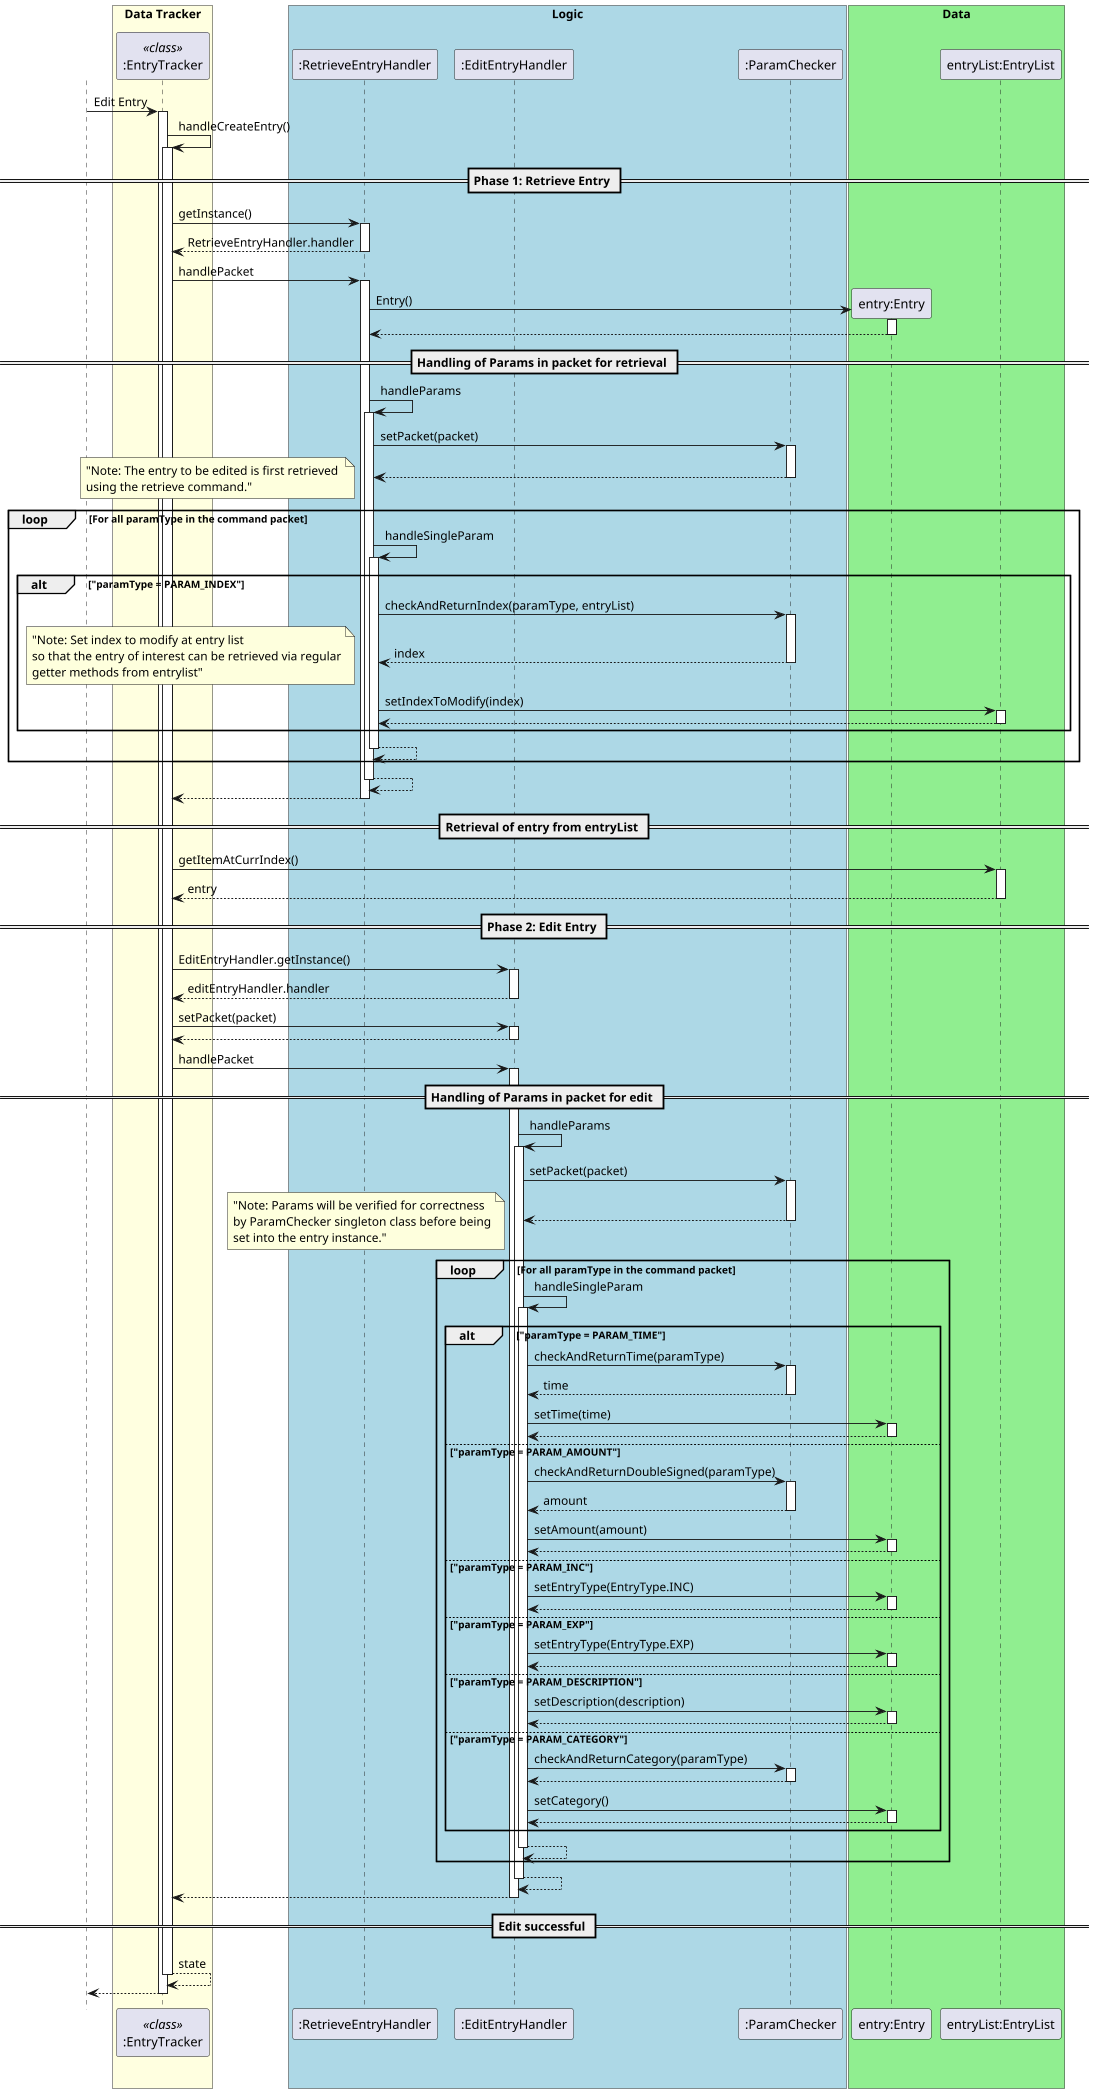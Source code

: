 @startuml
autoactivate on
scale 1094 width
skinparam shadowing false
skinparam sequence {
ActorBorderColor white

ActorBackgroundColor white
ActorFontColor white
ActorFontSize 17
ActorFontName ""
}

actor User

box "Data Tracker" #LightYellow
participant ":EntryTracker" as entryTracker <<class>>
endBox

box "Logic" #LightBlue
participant ":RetrieveEntryHandler"
participant ":EditEntryHandler"
participant ":ParamChecker"
endBox

box "Data" #LightGreen
participant "entry:Entry"
participant "entryList:EntryList"
endBox

User -> entryTracker: Edit Entry

entryTracker ->entryTracker: handleCreateEntry()
    == Phase 1: Retrieve Entry ==
   entryTracker-> ":RetrieveEntryHandler" : getInstance()
    return RetrieveEntryHandler.handler

       entryTracker-> ":RetrieveEntryHandler" : handlePacket

            create "entry:Entry"
            ":RetrieveEntryHandler" -> "entry:Entry" : Entry()
            return
            == Handling of Params in packet for retrieval ==
            ":RetrieveEntryHandler" -> ":RetrieveEntryHandler" : handleParams
                ":RetrieveEntryHandler" -> ":ParamChecker" : setPacket(packet)
                return
                loop For all paramType in the command packet
                    note left: "Note: The entry to be edited is first retrieved \nusing the retrieve command."
                    ":RetrieveEntryHandler" -> ":RetrieveEntryHandler" : handleSingleParam
                        alt "paramType = PARAM_INDEX"
                            ":RetrieveEntryHandler" ->":ParamChecker": checkAndReturnIndex(paramType, entryList)
                            return index
                            note left: "Note: Set index to modify at entry list\nso that the entry of interest can be retrieved via regular\ngetter methods from entrylist"
                            ":RetrieveEntryHandler" -> "entryList:EntryList" : setIndexToModify(index)
                            return
                        end
                    return
                end
            return
       return

    == Retrieval of entry from entryList ==
    entryTracker -> "entryList:EntryList" : getItemAtCurrIndex()
    return entry

    == Phase 2: Edit Entry ==
       entryTracker-> ":EditEntryHandler" : EditEntryHandler.getInstance()
        return editEntryHandler.handler
        entryTracker -> ":EditEntryHandler" : setPacket(packet)
        return
        entryTracker -> ":EditEntryHandler" : handlePacket

        == Handling of Params in packet for edit ==
        ":EditEntryHandler" -> ":EditEntryHandler" : handleParams
            ":EditEntryHandler" -> ":ParamChecker" : setPacket(packet)
            return
            loop For all paramType in the command packet
                note left: "Note: Params will be verified for correctness\nby ParamChecker singleton class before being\nset into the entry instance."
                ":EditEntryHandler" -> ":EditEntryHandler" : handleSingleParam
                    alt "paramType = PARAM_TIME"
                        ":EditEntryHandler" ->":ParamChecker": checkAndReturnTime(paramType)
                        return time
                        ":EditEntryHandler" -> "entry:Entry" : setTime(time)
                        return
                    else "paramType = PARAM_AMOUNT"
                        ":EditEntryHandler" ->":ParamChecker": checkAndReturnDoubleSigned(paramType)
                        return amount
                        ":EditEntryHandler" -> "entry:Entry" : setAmount(amount)
                        return
                    else "paramType = PARAM_INC"
                        ":EditEntryHandler" -> "entry:Entry" : setEntryType(EntryType.INC)
                        return
                    else "paramType = PARAM_EXP"
                        ":EditEntryHandler" -> "entry:Entry" : setEntryType(EntryType.EXP)
                        return
                    else "paramType = PARAM_DESCRIPTION"
                        ":EditEntryHandler" -> "entry:Entry" : setDescription(description)
                        return
                    else "paramType = PARAM_CATEGORY"
                        ":EditEntryHandler" ->":ParamChecker": checkAndReturnCategory(paramType)
                        return
                        ":EditEntryHandler" -> "entry:Entry" : setCategory()
                        return
                    end
                return
            end
        return
   return
   == Edit successful ==
return state
return

@enduml

@startuml
autoactivate on
scale 1094 width
skinparam shadowing false
skinparam sequence {
ActorBorderColor white

ActorBackgroundColor white
ActorFontColor white
ActorFontSize 17
ActorFontName ""
}

actor User

box "Data Tracker" #LightYellow
participant entryTracker as entryTracker <<class>>
endBox

box "Logic" #LightBlue
participant ":RetrieveEntryHandler"
participant ":EditEntryHandler"
participant ":ParamChecker"
endBox

box "Data" #LightGreen
participant "entry:Entry"
participant "entryList:EntryList"
endBox

User -> entryTracker: Edit Entry

entryTracker ->entryTracker: handleCreateEntry()
    == Phase 1: Retrieve Entry ==
   entryTracker-> ":RetrieveEntryHandler" : getInstance()
    return handler

       entryTracker-> ":RetrieveEntryHandler" : handlePacket
            ref over entryTracker, ":RetrieveEntryHandler", ":ParamChecker","entryList:EntryList" : handlePacket (Phase 1) 

       return

    == Retrieval of entry from entryList ==
    entryTracker -> "entryList:EntryList" : getItemAtCurrIndex()
    return entry

    == Phase 2: Edit Entry ==
       entryTracker-> ":EditEntryHandler" : getInstance()
        return handler
        entryTracker -> ":EditEntryHandler" : setPacket(packet)
        return
        entryTracker -> ":EditEntryHandler" : handlePacket
                        ref over entryTracker, ":RetrieveEntryHandler", ":ParamChecker","entryList:EntryList" : handlePacket (Phase 2) 
       
        return
   == Edit successful ==
   return
return 


@enduml


@startuml
autoactivate on
scale 1094 width
skinparam shadowing false
skinparam sequence {
ActorBorderColor white

ActorBackgroundColor white
ActorFontColor white
ActorFontSize 17
ActorFontName ""
}



box "Data Tracker" #LightYellow
participant ":EntryTracker" as entryTracker <<class>>
endBox

box "Logic" #LightBlue
participant ":RetrieveEntryHandler"
participant ":ParamChecker"
endBox

box "Data" #LightGreen
participant "entryList:EntryList"
endBox
group "sd [handlePacket (Phase 1)]"
       entryTracker-> ":RetrieveEntryHandler" : handlePacket

            == Handling of Params in packet \nfor retrieval ==
            ":RetrieveEntryHandler" -> ":RetrieveEntryHandler" : handleParams
                ":RetrieveEntryHandler" -> ":ParamChecker" : setPacket(packet)
                return
                loop For all paramType in the command packet
                    note left: "Note: The entry to be edited is first retrieved \nusing the retrieve command."
                    ":RetrieveEntryHandler" -> ":RetrieveEntryHandler" : handleSingleParam
                        alt "paramType = PARAM_INDEX"
                            ":RetrieveEntryHandler" ->":ParamChecker": checkAndReturnIndex(paramType, entryList.getItems())
                            return index
                            note left: "Note: Set index to modify at entry list\nso that the entry of interest can be retrieved \nvia regular getter methods from entrylist"
                            ":RetrieveEntryHandler" -> "entryList:EntryList" : setIndexToModify(index)
                            return
                        end
                    return
                end
            return
       return
end
@enduml

@startuml
autoactivate on
scale 1094 width
skinparam shadowing false
skinparam sequence {
ActorBorderColor white

ActorBackgroundColor white
ActorFontColor white
ActorFontSize 17
ActorFontName ""
}

box "Data Tracker" #LightYellow
participant ":EntryTracker" as entryTracker <<class>>
endBox

box "Logic" #LightBlue
participant ":EditEntryHandler"
participant ":ParamChecker"
endBox

box "Data" #LightGreen
participant "entry:Entry"
participant "entryList:EntryList"
endBox
group "sd [handlePacket (Phase 2)]"
        == Handling of Params in packet for edit ==
        entryTracker -> ":EditEntryHandler" : handlePacket
        ":EditEntryHandler" -> ":EditEntryHandler" : handleParams
            ":EditEntryHandler" -> ":ParamChecker" : setPacket(packet)
            return
            loop For all paramType in the command packet
                note left: "Note: Params will be verified for correctness\nby ParamChecker singleton class before being\nset into the entry instance."
                ":EditEntryHandler" -> ":EditEntryHandler" : handleSingleParam
                    alt "paramType = PARAM_TIME"
                        ":EditEntryHandler" ->":ParamChecker": checkAndReturnTime(paramType)
                        return time
                        ":EditEntryHandler" -> "entry:Entry" : setTime(time)
                        return
                    else "paramType = PARAM_AMOUNT"
                        ":EditEntryHandler" ->":ParamChecker": checkAndReturnDoubleSigned(paramType)
                        return amount
                        ":EditEntryHandler" -> "entry:Entry" : setAmount(amount)
                        return
                    else "paramType = PARAM_INC"
                        ":EditEntryHandler" -> "entry:Entry" : setEntryType(EntryType.INC)
                        return
                    else "paramType = PARAM_EXP"
                        ":EditEntryHandler" -> "entry:Entry" : setEntryType(EntryType.EXP)
                        return
                    else "paramType = PARAM_DESCRIPTION"
                        ":EditEntryHandler" -> "entry:Entry" : setDescription(description)
                        return
                    else "paramType = PARAM_CATEGORY"
                        ":EditEntryHandler" ->":ParamChecker": checkAndReturnCategory(paramType)
                        return
                        ":EditEntryHandler" -> "entry:Entry" : setCategory()
                        return
                    end
                return
            end
        return
        return
end



@enduml
